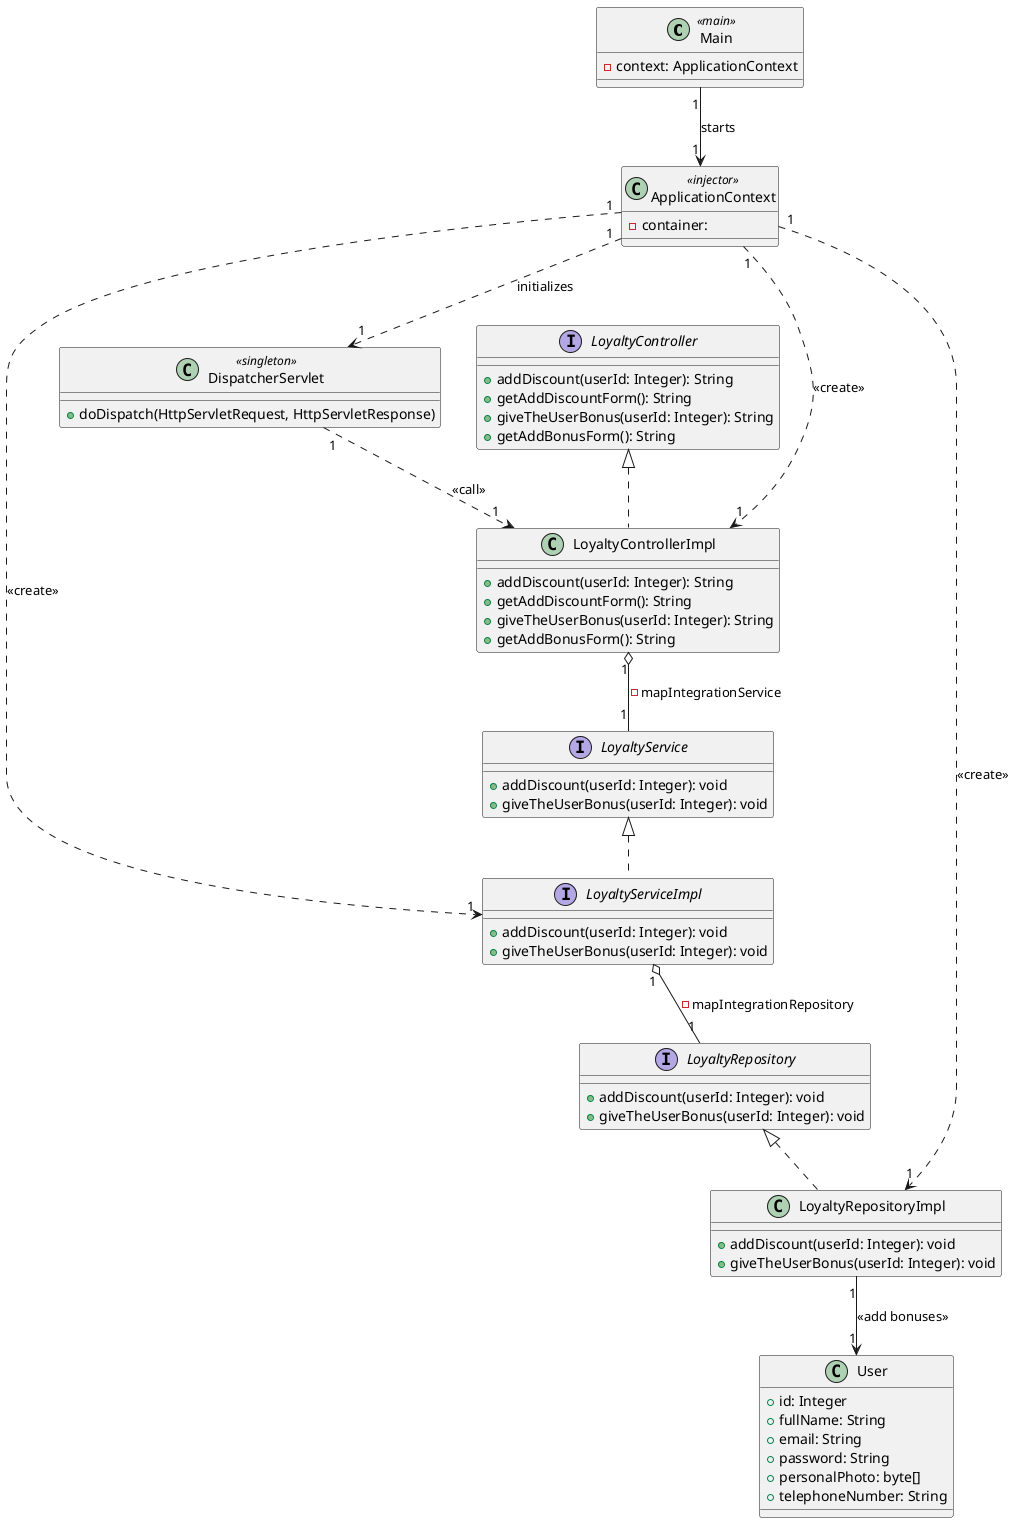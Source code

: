 @startuml

class Main<<main>> {
    - context: ApplicationContext
}

Main "1"-->"1" ApplicationContext : starts
ApplicationContext "1"..>"1" DispatcherServlet : initializes

class ApplicationContext<<injector>>{
    - container:
}

class DispatcherServlet<<singleton>> {
    +doDispatch(HttpServletRequest, HttpServletResponse)
}

ApplicationContext "1" ..> "1" LoyaltyControllerImpl: <<create>>
ApplicationContext "1" ..> "1" LoyaltyServiceImpl: <<create>>
ApplicationContext "1" ..> "1" LoyaltyRepositoryImpl: <<create>>
DispatcherServlet "1" ..> "1" LoyaltyControllerImpl: <<call>>


interface LoyaltyController{
  + addDiscount(userId: Integer): String
  + getAddDiscountForm(): String
  + giveTheUserBonus(userId: Integer): String
  + getAddBonusForm(): String
}

class LoyaltyControllerImpl{
  + addDiscount(userId: Integer): String
  + getAddDiscountForm(): String
  + giveTheUserBonus(userId: Integer): String
  + getAddBonusForm(): String
}

interface LoyaltyService{
  + addDiscount(userId: Integer): void
  + giveTheUserBonus(userId: Integer): void
}

interface LoyaltyServiceImpl{
    + addDiscount(userId: Integer): void
    + giveTheUserBonus(userId: Integer): void
}

interface LoyaltyRepository{
  + addDiscount(userId: Integer): void
  + giveTheUserBonus(userId: Integer): void
}

class LoyaltyRepositoryImpl{
  + addDiscount(userId: Integer): void
  + giveTheUserBonus(userId: Integer): void
}

class User {
  + id: Integer
  + fullName: String
  + email: String
  + password: String
  + personalPhoto: byte[]
  + telephoneNumber: String
}

LoyaltyControllerImpl "1" o-- "1" LoyaltyService: - mapIntegrationService
LoyaltyServiceImpl "1" o-- "1" LoyaltyRepository: - mapIntegrationRepository

LoyaltyRepository <|.. LoyaltyRepositoryImpl
LoyaltyService <|.. LoyaltyServiceImpl
LoyaltyController <|.. LoyaltyControllerImpl

LoyaltyRepositoryImpl "1" --> "1" User: <<add bonuses>>

@enduml